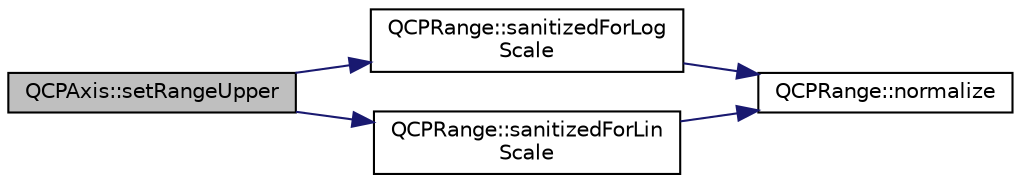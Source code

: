 digraph "QCPAxis::setRangeUpper"
{
  edge [fontname="Helvetica",fontsize="10",labelfontname="Helvetica",labelfontsize="10"];
  node [fontname="Helvetica",fontsize="10",shape=record];
  rankdir="LR";
  Node707 [label="QCPAxis::setRangeUpper",height=0.2,width=0.4,color="black", fillcolor="grey75", style="filled", fontcolor="black"];
  Node707 -> Node708 [color="midnightblue",fontsize="10",style="solid",fontname="Helvetica"];
  Node708 [label="QCPRange::sanitizedForLog\lScale",height=0.2,width=0.4,color="black", fillcolor="white", style="filled",URL="$class_q_c_p_range.html#a3d66288d66e1d6df3636075eb42502ee"];
  Node708 -> Node709 [color="midnightblue",fontsize="10",style="solid",fontname="Helvetica"];
  Node709 [label="QCPRange::normalize",height=0.2,width=0.4,color="black", fillcolor="white", style="filled",URL="$class_q_c_p_range.html#af914a7740269b0604d0827c634a878a9"];
  Node707 -> Node710 [color="midnightblue",fontsize="10",style="solid",fontname="Helvetica"];
  Node710 [label="QCPRange::sanitizedForLin\lScale",height=0.2,width=0.4,color="black", fillcolor="white", style="filled",URL="$class_q_c_p_range.html#a808751fdd9b17ef52327ba011df2e5f1"];
  Node710 -> Node709 [color="midnightblue",fontsize="10",style="solid",fontname="Helvetica"];
}
